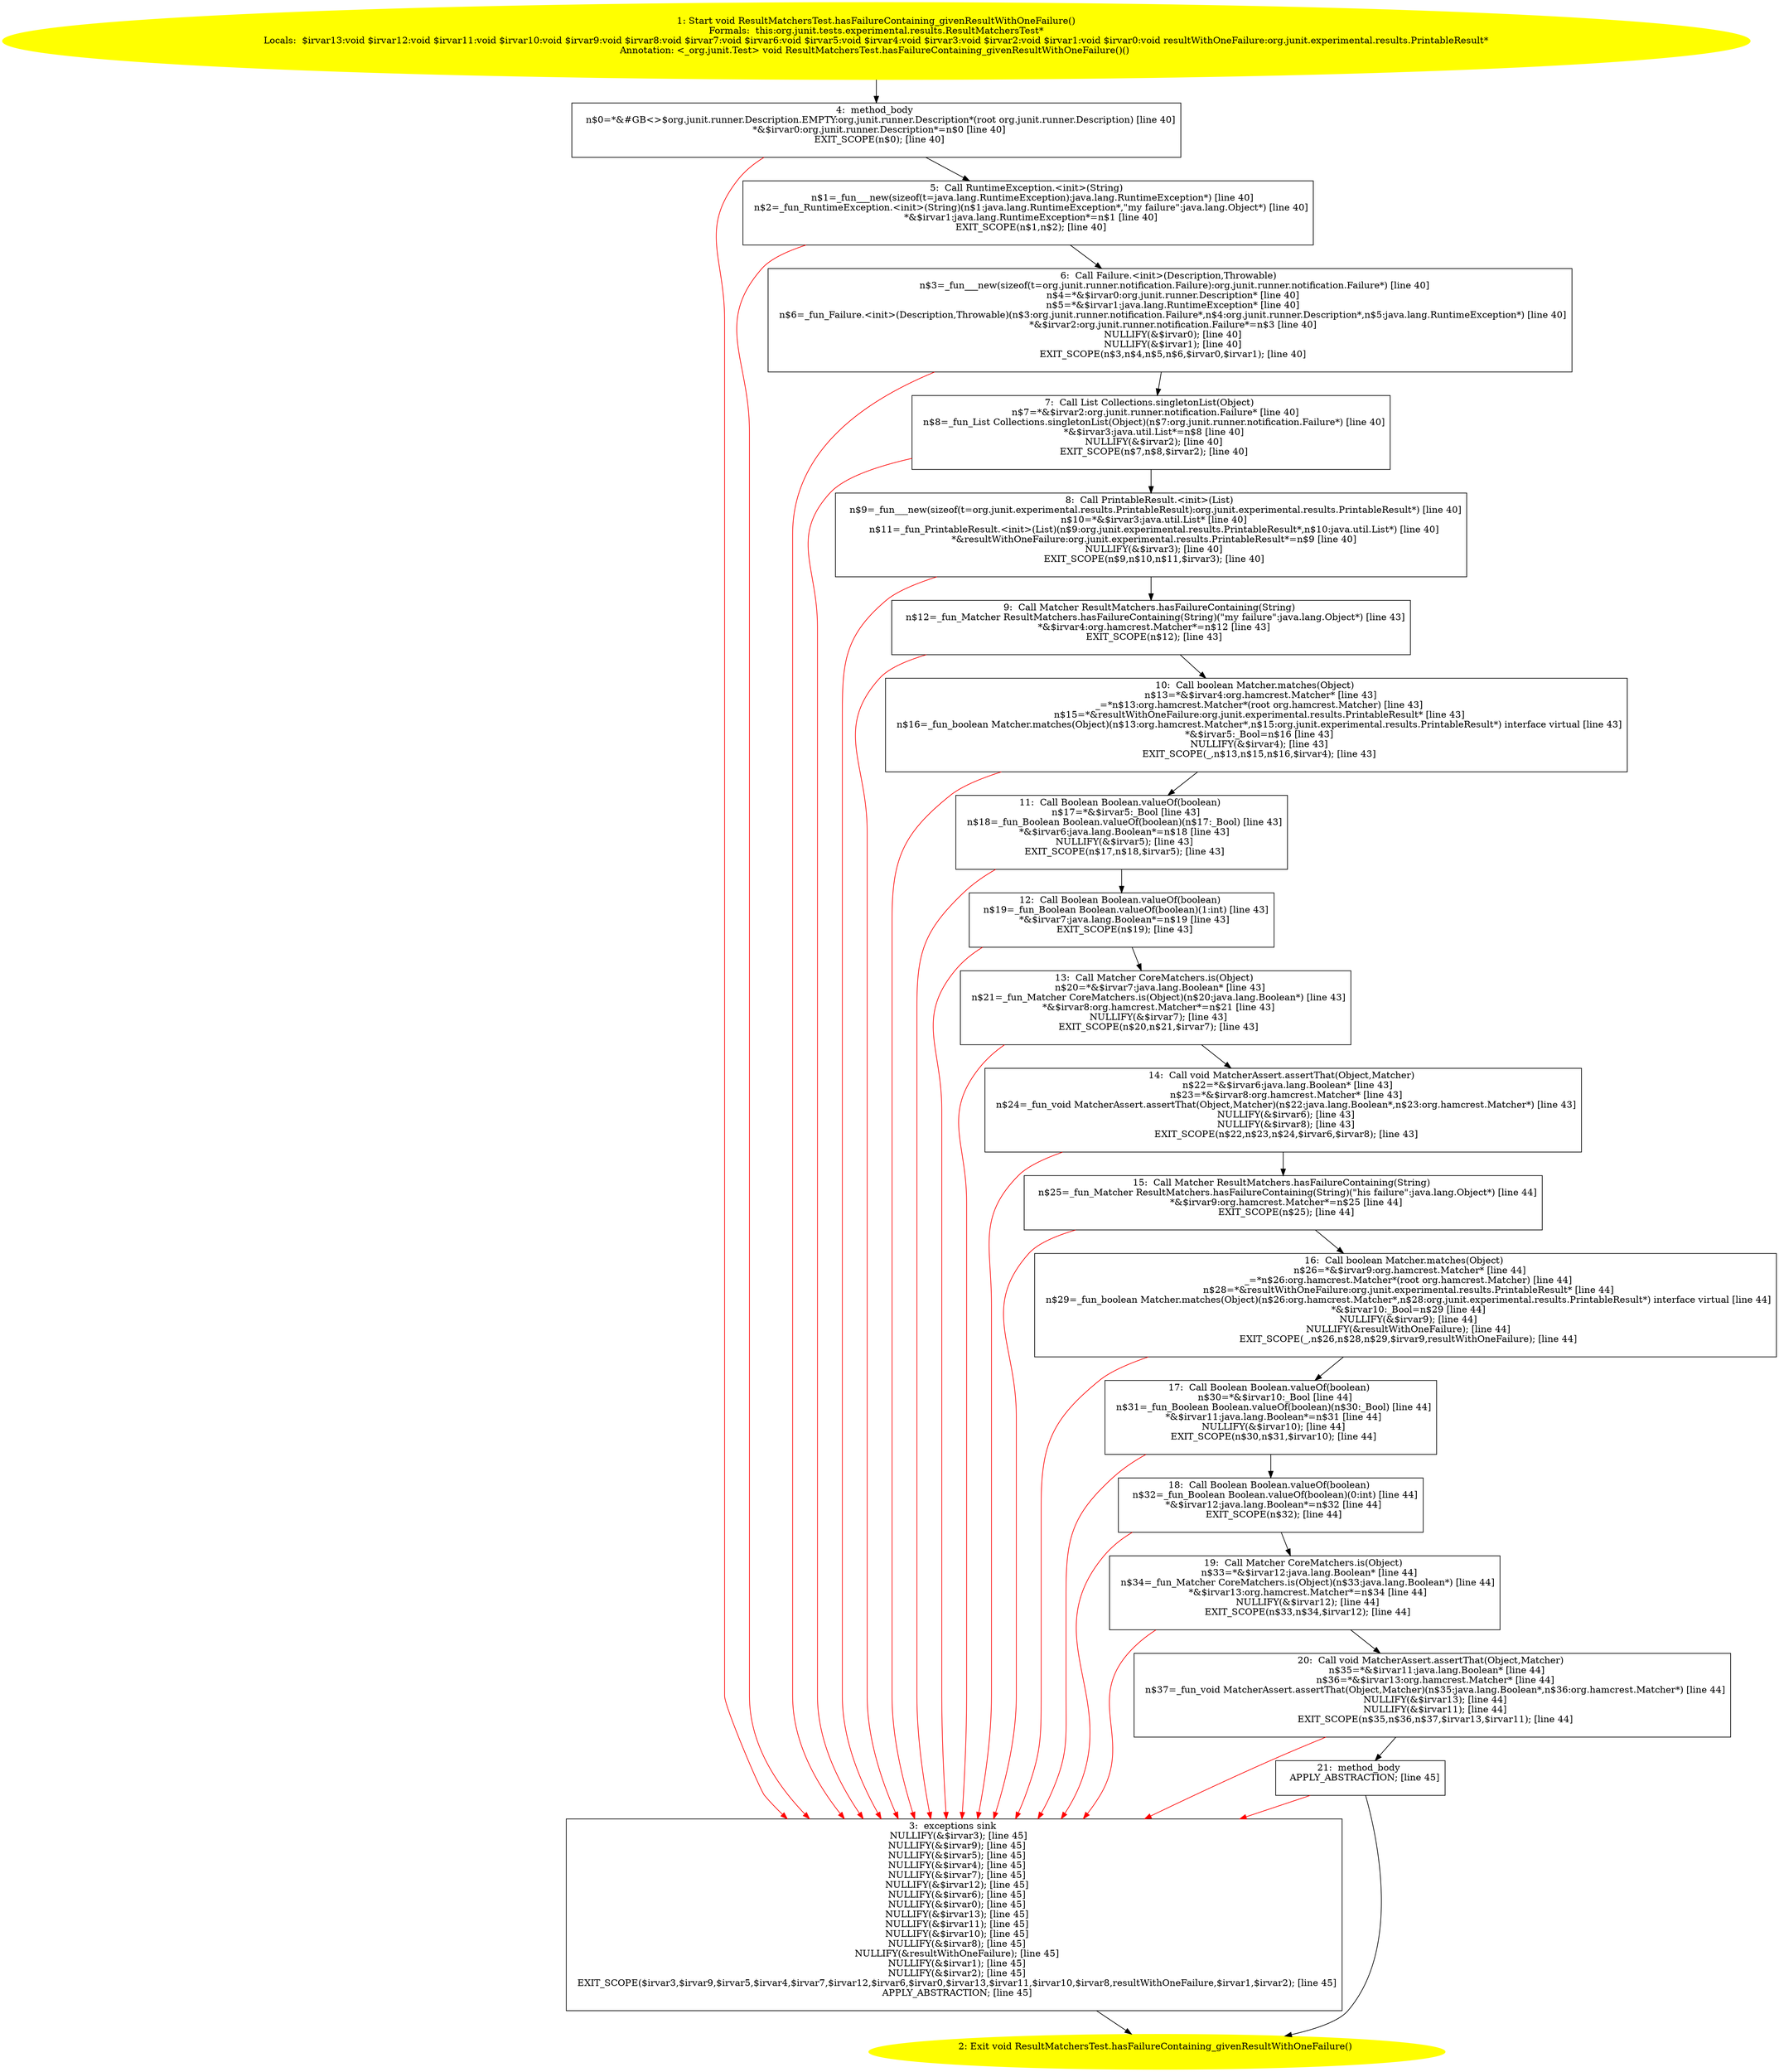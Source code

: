 /* @generated */
digraph cfg {
"org.junit.tests.experimental.results.ResultMatchersTest.hasFailureContaining_givenResultWithOneFailu.1295569c9f678d45380fc3f11ad61803_1" [label="1: Start void ResultMatchersTest.hasFailureContaining_givenResultWithOneFailure()\nFormals:  this:org.junit.tests.experimental.results.ResultMatchersTest*\nLocals:  $irvar13:void $irvar12:void $irvar11:void $irvar10:void $irvar9:void $irvar8:void $irvar7:void $irvar6:void $irvar5:void $irvar4:void $irvar3:void $irvar2:void $irvar1:void $irvar0:void resultWithOneFailure:org.junit.experimental.results.PrintableResult*\nAnnotation: <_org.junit.Test> void ResultMatchersTest.hasFailureContaining_givenResultWithOneFailure()() \n  " color=yellow style=filled]
	

	 "org.junit.tests.experimental.results.ResultMatchersTest.hasFailureContaining_givenResultWithOneFailu.1295569c9f678d45380fc3f11ad61803_1" -> "org.junit.tests.experimental.results.ResultMatchersTest.hasFailureContaining_givenResultWithOneFailu.1295569c9f678d45380fc3f11ad61803_4" ;
"org.junit.tests.experimental.results.ResultMatchersTest.hasFailureContaining_givenResultWithOneFailu.1295569c9f678d45380fc3f11ad61803_2" [label="2: Exit void ResultMatchersTest.hasFailureContaining_givenResultWithOneFailure() \n  " color=yellow style=filled]
	

"org.junit.tests.experimental.results.ResultMatchersTest.hasFailureContaining_givenResultWithOneFailu.1295569c9f678d45380fc3f11ad61803_3" [label="3:  exceptions sink \n   NULLIFY(&$irvar3); [line 45]\n  NULLIFY(&$irvar9); [line 45]\n  NULLIFY(&$irvar5); [line 45]\n  NULLIFY(&$irvar4); [line 45]\n  NULLIFY(&$irvar7); [line 45]\n  NULLIFY(&$irvar12); [line 45]\n  NULLIFY(&$irvar6); [line 45]\n  NULLIFY(&$irvar0); [line 45]\n  NULLIFY(&$irvar13); [line 45]\n  NULLIFY(&$irvar11); [line 45]\n  NULLIFY(&$irvar10); [line 45]\n  NULLIFY(&$irvar8); [line 45]\n  NULLIFY(&resultWithOneFailure); [line 45]\n  NULLIFY(&$irvar1); [line 45]\n  NULLIFY(&$irvar2); [line 45]\n  EXIT_SCOPE($irvar3,$irvar9,$irvar5,$irvar4,$irvar7,$irvar12,$irvar6,$irvar0,$irvar13,$irvar11,$irvar10,$irvar8,resultWithOneFailure,$irvar1,$irvar2); [line 45]\n  APPLY_ABSTRACTION; [line 45]\n " shape="box"]
	

	 "org.junit.tests.experimental.results.ResultMatchersTest.hasFailureContaining_givenResultWithOneFailu.1295569c9f678d45380fc3f11ad61803_3" -> "org.junit.tests.experimental.results.ResultMatchersTest.hasFailureContaining_givenResultWithOneFailu.1295569c9f678d45380fc3f11ad61803_2" ;
"org.junit.tests.experimental.results.ResultMatchersTest.hasFailureContaining_givenResultWithOneFailu.1295569c9f678d45380fc3f11ad61803_4" [label="4:  method_body \n   n$0=*&#GB<>$org.junit.runner.Description.EMPTY:org.junit.runner.Description*(root org.junit.runner.Description) [line 40]\n  *&$irvar0:org.junit.runner.Description*=n$0 [line 40]\n  EXIT_SCOPE(n$0); [line 40]\n " shape="box"]
	

	 "org.junit.tests.experimental.results.ResultMatchersTest.hasFailureContaining_givenResultWithOneFailu.1295569c9f678d45380fc3f11ad61803_4" -> "org.junit.tests.experimental.results.ResultMatchersTest.hasFailureContaining_givenResultWithOneFailu.1295569c9f678d45380fc3f11ad61803_5" ;
	 "org.junit.tests.experimental.results.ResultMatchersTest.hasFailureContaining_givenResultWithOneFailu.1295569c9f678d45380fc3f11ad61803_4" -> "org.junit.tests.experimental.results.ResultMatchersTest.hasFailureContaining_givenResultWithOneFailu.1295569c9f678d45380fc3f11ad61803_3" [color="red" ];
"org.junit.tests.experimental.results.ResultMatchersTest.hasFailureContaining_givenResultWithOneFailu.1295569c9f678d45380fc3f11ad61803_5" [label="5:  Call RuntimeException.<init>(String) \n   n$1=_fun___new(sizeof(t=java.lang.RuntimeException):java.lang.RuntimeException*) [line 40]\n  n$2=_fun_RuntimeException.<init>(String)(n$1:java.lang.RuntimeException*,\"my failure\":java.lang.Object*) [line 40]\n  *&$irvar1:java.lang.RuntimeException*=n$1 [line 40]\n  EXIT_SCOPE(n$1,n$2); [line 40]\n " shape="box"]
	

	 "org.junit.tests.experimental.results.ResultMatchersTest.hasFailureContaining_givenResultWithOneFailu.1295569c9f678d45380fc3f11ad61803_5" -> "org.junit.tests.experimental.results.ResultMatchersTest.hasFailureContaining_givenResultWithOneFailu.1295569c9f678d45380fc3f11ad61803_6" ;
	 "org.junit.tests.experimental.results.ResultMatchersTest.hasFailureContaining_givenResultWithOneFailu.1295569c9f678d45380fc3f11ad61803_5" -> "org.junit.tests.experimental.results.ResultMatchersTest.hasFailureContaining_givenResultWithOneFailu.1295569c9f678d45380fc3f11ad61803_3" [color="red" ];
"org.junit.tests.experimental.results.ResultMatchersTest.hasFailureContaining_givenResultWithOneFailu.1295569c9f678d45380fc3f11ad61803_6" [label="6:  Call Failure.<init>(Description,Throwable) \n   n$3=_fun___new(sizeof(t=org.junit.runner.notification.Failure):org.junit.runner.notification.Failure*) [line 40]\n  n$4=*&$irvar0:org.junit.runner.Description* [line 40]\n  n$5=*&$irvar1:java.lang.RuntimeException* [line 40]\n  n$6=_fun_Failure.<init>(Description,Throwable)(n$3:org.junit.runner.notification.Failure*,n$4:org.junit.runner.Description*,n$5:java.lang.RuntimeException*) [line 40]\n  *&$irvar2:org.junit.runner.notification.Failure*=n$3 [line 40]\n  NULLIFY(&$irvar0); [line 40]\n  NULLIFY(&$irvar1); [line 40]\n  EXIT_SCOPE(n$3,n$4,n$5,n$6,$irvar0,$irvar1); [line 40]\n " shape="box"]
	

	 "org.junit.tests.experimental.results.ResultMatchersTest.hasFailureContaining_givenResultWithOneFailu.1295569c9f678d45380fc3f11ad61803_6" -> "org.junit.tests.experimental.results.ResultMatchersTest.hasFailureContaining_givenResultWithOneFailu.1295569c9f678d45380fc3f11ad61803_7" ;
	 "org.junit.tests.experimental.results.ResultMatchersTest.hasFailureContaining_givenResultWithOneFailu.1295569c9f678d45380fc3f11ad61803_6" -> "org.junit.tests.experimental.results.ResultMatchersTest.hasFailureContaining_givenResultWithOneFailu.1295569c9f678d45380fc3f11ad61803_3" [color="red" ];
"org.junit.tests.experimental.results.ResultMatchersTest.hasFailureContaining_givenResultWithOneFailu.1295569c9f678d45380fc3f11ad61803_7" [label="7:  Call List Collections.singletonList(Object) \n   n$7=*&$irvar2:org.junit.runner.notification.Failure* [line 40]\n  n$8=_fun_List Collections.singletonList(Object)(n$7:org.junit.runner.notification.Failure*) [line 40]\n  *&$irvar3:java.util.List*=n$8 [line 40]\n  NULLIFY(&$irvar2); [line 40]\n  EXIT_SCOPE(n$7,n$8,$irvar2); [line 40]\n " shape="box"]
	

	 "org.junit.tests.experimental.results.ResultMatchersTest.hasFailureContaining_givenResultWithOneFailu.1295569c9f678d45380fc3f11ad61803_7" -> "org.junit.tests.experimental.results.ResultMatchersTest.hasFailureContaining_givenResultWithOneFailu.1295569c9f678d45380fc3f11ad61803_8" ;
	 "org.junit.tests.experimental.results.ResultMatchersTest.hasFailureContaining_givenResultWithOneFailu.1295569c9f678d45380fc3f11ad61803_7" -> "org.junit.tests.experimental.results.ResultMatchersTest.hasFailureContaining_givenResultWithOneFailu.1295569c9f678d45380fc3f11ad61803_3" [color="red" ];
"org.junit.tests.experimental.results.ResultMatchersTest.hasFailureContaining_givenResultWithOneFailu.1295569c9f678d45380fc3f11ad61803_8" [label="8:  Call PrintableResult.<init>(List) \n   n$9=_fun___new(sizeof(t=org.junit.experimental.results.PrintableResult):org.junit.experimental.results.PrintableResult*) [line 40]\n  n$10=*&$irvar3:java.util.List* [line 40]\n  n$11=_fun_PrintableResult.<init>(List)(n$9:org.junit.experimental.results.PrintableResult*,n$10:java.util.List*) [line 40]\n  *&resultWithOneFailure:org.junit.experimental.results.PrintableResult*=n$9 [line 40]\n  NULLIFY(&$irvar3); [line 40]\n  EXIT_SCOPE(n$9,n$10,n$11,$irvar3); [line 40]\n " shape="box"]
	

	 "org.junit.tests.experimental.results.ResultMatchersTest.hasFailureContaining_givenResultWithOneFailu.1295569c9f678d45380fc3f11ad61803_8" -> "org.junit.tests.experimental.results.ResultMatchersTest.hasFailureContaining_givenResultWithOneFailu.1295569c9f678d45380fc3f11ad61803_9" ;
	 "org.junit.tests.experimental.results.ResultMatchersTest.hasFailureContaining_givenResultWithOneFailu.1295569c9f678d45380fc3f11ad61803_8" -> "org.junit.tests.experimental.results.ResultMatchersTest.hasFailureContaining_givenResultWithOneFailu.1295569c9f678d45380fc3f11ad61803_3" [color="red" ];
"org.junit.tests.experimental.results.ResultMatchersTest.hasFailureContaining_givenResultWithOneFailu.1295569c9f678d45380fc3f11ad61803_9" [label="9:  Call Matcher ResultMatchers.hasFailureContaining(String) \n   n$12=_fun_Matcher ResultMatchers.hasFailureContaining(String)(\"my failure\":java.lang.Object*) [line 43]\n  *&$irvar4:org.hamcrest.Matcher*=n$12 [line 43]\n  EXIT_SCOPE(n$12); [line 43]\n " shape="box"]
	

	 "org.junit.tests.experimental.results.ResultMatchersTest.hasFailureContaining_givenResultWithOneFailu.1295569c9f678d45380fc3f11ad61803_9" -> "org.junit.tests.experimental.results.ResultMatchersTest.hasFailureContaining_givenResultWithOneFailu.1295569c9f678d45380fc3f11ad61803_10" ;
	 "org.junit.tests.experimental.results.ResultMatchersTest.hasFailureContaining_givenResultWithOneFailu.1295569c9f678d45380fc3f11ad61803_9" -> "org.junit.tests.experimental.results.ResultMatchersTest.hasFailureContaining_givenResultWithOneFailu.1295569c9f678d45380fc3f11ad61803_3" [color="red" ];
"org.junit.tests.experimental.results.ResultMatchersTest.hasFailureContaining_givenResultWithOneFailu.1295569c9f678d45380fc3f11ad61803_10" [label="10:  Call boolean Matcher.matches(Object) \n   n$13=*&$irvar4:org.hamcrest.Matcher* [line 43]\n  _=*n$13:org.hamcrest.Matcher*(root org.hamcrest.Matcher) [line 43]\n  n$15=*&resultWithOneFailure:org.junit.experimental.results.PrintableResult* [line 43]\n  n$16=_fun_boolean Matcher.matches(Object)(n$13:org.hamcrest.Matcher*,n$15:org.junit.experimental.results.PrintableResult*) interface virtual [line 43]\n  *&$irvar5:_Bool=n$16 [line 43]\n  NULLIFY(&$irvar4); [line 43]\n  EXIT_SCOPE(_,n$13,n$15,n$16,$irvar4); [line 43]\n " shape="box"]
	

	 "org.junit.tests.experimental.results.ResultMatchersTest.hasFailureContaining_givenResultWithOneFailu.1295569c9f678d45380fc3f11ad61803_10" -> "org.junit.tests.experimental.results.ResultMatchersTest.hasFailureContaining_givenResultWithOneFailu.1295569c9f678d45380fc3f11ad61803_11" ;
	 "org.junit.tests.experimental.results.ResultMatchersTest.hasFailureContaining_givenResultWithOneFailu.1295569c9f678d45380fc3f11ad61803_10" -> "org.junit.tests.experimental.results.ResultMatchersTest.hasFailureContaining_givenResultWithOneFailu.1295569c9f678d45380fc3f11ad61803_3" [color="red" ];
"org.junit.tests.experimental.results.ResultMatchersTest.hasFailureContaining_givenResultWithOneFailu.1295569c9f678d45380fc3f11ad61803_11" [label="11:  Call Boolean Boolean.valueOf(boolean) \n   n$17=*&$irvar5:_Bool [line 43]\n  n$18=_fun_Boolean Boolean.valueOf(boolean)(n$17:_Bool) [line 43]\n  *&$irvar6:java.lang.Boolean*=n$18 [line 43]\n  NULLIFY(&$irvar5); [line 43]\n  EXIT_SCOPE(n$17,n$18,$irvar5); [line 43]\n " shape="box"]
	

	 "org.junit.tests.experimental.results.ResultMatchersTest.hasFailureContaining_givenResultWithOneFailu.1295569c9f678d45380fc3f11ad61803_11" -> "org.junit.tests.experimental.results.ResultMatchersTest.hasFailureContaining_givenResultWithOneFailu.1295569c9f678d45380fc3f11ad61803_12" ;
	 "org.junit.tests.experimental.results.ResultMatchersTest.hasFailureContaining_givenResultWithOneFailu.1295569c9f678d45380fc3f11ad61803_11" -> "org.junit.tests.experimental.results.ResultMatchersTest.hasFailureContaining_givenResultWithOneFailu.1295569c9f678d45380fc3f11ad61803_3" [color="red" ];
"org.junit.tests.experimental.results.ResultMatchersTest.hasFailureContaining_givenResultWithOneFailu.1295569c9f678d45380fc3f11ad61803_12" [label="12:  Call Boolean Boolean.valueOf(boolean) \n   n$19=_fun_Boolean Boolean.valueOf(boolean)(1:int) [line 43]\n  *&$irvar7:java.lang.Boolean*=n$19 [line 43]\n  EXIT_SCOPE(n$19); [line 43]\n " shape="box"]
	

	 "org.junit.tests.experimental.results.ResultMatchersTest.hasFailureContaining_givenResultWithOneFailu.1295569c9f678d45380fc3f11ad61803_12" -> "org.junit.tests.experimental.results.ResultMatchersTest.hasFailureContaining_givenResultWithOneFailu.1295569c9f678d45380fc3f11ad61803_13" ;
	 "org.junit.tests.experimental.results.ResultMatchersTest.hasFailureContaining_givenResultWithOneFailu.1295569c9f678d45380fc3f11ad61803_12" -> "org.junit.tests.experimental.results.ResultMatchersTest.hasFailureContaining_givenResultWithOneFailu.1295569c9f678d45380fc3f11ad61803_3" [color="red" ];
"org.junit.tests.experimental.results.ResultMatchersTest.hasFailureContaining_givenResultWithOneFailu.1295569c9f678d45380fc3f11ad61803_13" [label="13:  Call Matcher CoreMatchers.is(Object) \n   n$20=*&$irvar7:java.lang.Boolean* [line 43]\n  n$21=_fun_Matcher CoreMatchers.is(Object)(n$20:java.lang.Boolean*) [line 43]\n  *&$irvar8:org.hamcrest.Matcher*=n$21 [line 43]\n  NULLIFY(&$irvar7); [line 43]\n  EXIT_SCOPE(n$20,n$21,$irvar7); [line 43]\n " shape="box"]
	

	 "org.junit.tests.experimental.results.ResultMatchersTest.hasFailureContaining_givenResultWithOneFailu.1295569c9f678d45380fc3f11ad61803_13" -> "org.junit.tests.experimental.results.ResultMatchersTest.hasFailureContaining_givenResultWithOneFailu.1295569c9f678d45380fc3f11ad61803_14" ;
	 "org.junit.tests.experimental.results.ResultMatchersTest.hasFailureContaining_givenResultWithOneFailu.1295569c9f678d45380fc3f11ad61803_13" -> "org.junit.tests.experimental.results.ResultMatchersTest.hasFailureContaining_givenResultWithOneFailu.1295569c9f678d45380fc3f11ad61803_3" [color="red" ];
"org.junit.tests.experimental.results.ResultMatchersTest.hasFailureContaining_givenResultWithOneFailu.1295569c9f678d45380fc3f11ad61803_14" [label="14:  Call void MatcherAssert.assertThat(Object,Matcher) \n   n$22=*&$irvar6:java.lang.Boolean* [line 43]\n  n$23=*&$irvar8:org.hamcrest.Matcher* [line 43]\n  n$24=_fun_void MatcherAssert.assertThat(Object,Matcher)(n$22:java.lang.Boolean*,n$23:org.hamcrest.Matcher*) [line 43]\n  NULLIFY(&$irvar6); [line 43]\n  NULLIFY(&$irvar8); [line 43]\n  EXIT_SCOPE(n$22,n$23,n$24,$irvar6,$irvar8); [line 43]\n " shape="box"]
	

	 "org.junit.tests.experimental.results.ResultMatchersTest.hasFailureContaining_givenResultWithOneFailu.1295569c9f678d45380fc3f11ad61803_14" -> "org.junit.tests.experimental.results.ResultMatchersTest.hasFailureContaining_givenResultWithOneFailu.1295569c9f678d45380fc3f11ad61803_15" ;
	 "org.junit.tests.experimental.results.ResultMatchersTest.hasFailureContaining_givenResultWithOneFailu.1295569c9f678d45380fc3f11ad61803_14" -> "org.junit.tests.experimental.results.ResultMatchersTest.hasFailureContaining_givenResultWithOneFailu.1295569c9f678d45380fc3f11ad61803_3" [color="red" ];
"org.junit.tests.experimental.results.ResultMatchersTest.hasFailureContaining_givenResultWithOneFailu.1295569c9f678d45380fc3f11ad61803_15" [label="15:  Call Matcher ResultMatchers.hasFailureContaining(String) \n   n$25=_fun_Matcher ResultMatchers.hasFailureContaining(String)(\"his failure\":java.lang.Object*) [line 44]\n  *&$irvar9:org.hamcrest.Matcher*=n$25 [line 44]\n  EXIT_SCOPE(n$25); [line 44]\n " shape="box"]
	

	 "org.junit.tests.experimental.results.ResultMatchersTest.hasFailureContaining_givenResultWithOneFailu.1295569c9f678d45380fc3f11ad61803_15" -> "org.junit.tests.experimental.results.ResultMatchersTest.hasFailureContaining_givenResultWithOneFailu.1295569c9f678d45380fc3f11ad61803_16" ;
	 "org.junit.tests.experimental.results.ResultMatchersTest.hasFailureContaining_givenResultWithOneFailu.1295569c9f678d45380fc3f11ad61803_15" -> "org.junit.tests.experimental.results.ResultMatchersTest.hasFailureContaining_givenResultWithOneFailu.1295569c9f678d45380fc3f11ad61803_3" [color="red" ];
"org.junit.tests.experimental.results.ResultMatchersTest.hasFailureContaining_givenResultWithOneFailu.1295569c9f678d45380fc3f11ad61803_16" [label="16:  Call boolean Matcher.matches(Object) \n   n$26=*&$irvar9:org.hamcrest.Matcher* [line 44]\n  _=*n$26:org.hamcrest.Matcher*(root org.hamcrest.Matcher) [line 44]\n  n$28=*&resultWithOneFailure:org.junit.experimental.results.PrintableResult* [line 44]\n  n$29=_fun_boolean Matcher.matches(Object)(n$26:org.hamcrest.Matcher*,n$28:org.junit.experimental.results.PrintableResult*) interface virtual [line 44]\n  *&$irvar10:_Bool=n$29 [line 44]\n  NULLIFY(&$irvar9); [line 44]\n  NULLIFY(&resultWithOneFailure); [line 44]\n  EXIT_SCOPE(_,n$26,n$28,n$29,$irvar9,resultWithOneFailure); [line 44]\n " shape="box"]
	

	 "org.junit.tests.experimental.results.ResultMatchersTest.hasFailureContaining_givenResultWithOneFailu.1295569c9f678d45380fc3f11ad61803_16" -> "org.junit.tests.experimental.results.ResultMatchersTest.hasFailureContaining_givenResultWithOneFailu.1295569c9f678d45380fc3f11ad61803_17" ;
	 "org.junit.tests.experimental.results.ResultMatchersTest.hasFailureContaining_givenResultWithOneFailu.1295569c9f678d45380fc3f11ad61803_16" -> "org.junit.tests.experimental.results.ResultMatchersTest.hasFailureContaining_givenResultWithOneFailu.1295569c9f678d45380fc3f11ad61803_3" [color="red" ];
"org.junit.tests.experimental.results.ResultMatchersTest.hasFailureContaining_givenResultWithOneFailu.1295569c9f678d45380fc3f11ad61803_17" [label="17:  Call Boolean Boolean.valueOf(boolean) \n   n$30=*&$irvar10:_Bool [line 44]\n  n$31=_fun_Boolean Boolean.valueOf(boolean)(n$30:_Bool) [line 44]\n  *&$irvar11:java.lang.Boolean*=n$31 [line 44]\n  NULLIFY(&$irvar10); [line 44]\n  EXIT_SCOPE(n$30,n$31,$irvar10); [line 44]\n " shape="box"]
	

	 "org.junit.tests.experimental.results.ResultMatchersTest.hasFailureContaining_givenResultWithOneFailu.1295569c9f678d45380fc3f11ad61803_17" -> "org.junit.tests.experimental.results.ResultMatchersTest.hasFailureContaining_givenResultWithOneFailu.1295569c9f678d45380fc3f11ad61803_18" ;
	 "org.junit.tests.experimental.results.ResultMatchersTest.hasFailureContaining_givenResultWithOneFailu.1295569c9f678d45380fc3f11ad61803_17" -> "org.junit.tests.experimental.results.ResultMatchersTest.hasFailureContaining_givenResultWithOneFailu.1295569c9f678d45380fc3f11ad61803_3" [color="red" ];
"org.junit.tests.experimental.results.ResultMatchersTest.hasFailureContaining_givenResultWithOneFailu.1295569c9f678d45380fc3f11ad61803_18" [label="18:  Call Boolean Boolean.valueOf(boolean) \n   n$32=_fun_Boolean Boolean.valueOf(boolean)(0:int) [line 44]\n  *&$irvar12:java.lang.Boolean*=n$32 [line 44]\n  EXIT_SCOPE(n$32); [line 44]\n " shape="box"]
	

	 "org.junit.tests.experimental.results.ResultMatchersTest.hasFailureContaining_givenResultWithOneFailu.1295569c9f678d45380fc3f11ad61803_18" -> "org.junit.tests.experimental.results.ResultMatchersTest.hasFailureContaining_givenResultWithOneFailu.1295569c9f678d45380fc3f11ad61803_19" ;
	 "org.junit.tests.experimental.results.ResultMatchersTest.hasFailureContaining_givenResultWithOneFailu.1295569c9f678d45380fc3f11ad61803_18" -> "org.junit.tests.experimental.results.ResultMatchersTest.hasFailureContaining_givenResultWithOneFailu.1295569c9f678d45380fc3f11ad61803_3" [color="red" ];
"org.junit.tests.experimental.results.ResultMatchersTest.hasFailureContaining_givenResultWithOneFailu.1295569c9f678d45380fc3f11ad61803_19" [label="19:  Call Matcher CoreMatchers.is(Object) \n   n$33=*&$irvar12:java.lang.Boolean* [line 44]\n  n$34=_fun_Matcher CoreMatchers.is(Object)(n$33:java.lang.Boolean*) [line 44]\n  *&$irvar13:org.hamcrest.Matcher*=n$34 [line 44]\n  NULLIFY(&$irvar12); [line 44]\n  EXIT_SCOPE(n$33,n$34,$irvar12); [line 44]\n " shape="box"]
	

	 "org.junit.tests.experimental.results.ResultMatchersTest.hasFailureContaining_givenResultWithOneFailu.1295569c9f678d45380fc3f11ad61803_19" -> "org.junit.tests.experimental.results.ResultMatchersTest.hasFailureContaining_givenResultWithOneFailu.1295569c9f678d45380fc3f11ad61803_20" ;
	 "org.junit.tests.experimental.results.ResultMatchersTest.hasFailureContaining_givenResultWithOneFailu.1295569c9f678d45380fc3f11ad61803_19" -> "org.junit.tests.experimental.results.ResultMatchersTest.hasFailureContaining_givenResultWithOneFailu.1295569c9f678d45380fc3f11ad61803_3" [color="red" ];
"org.junit.tests.experimental.results.ResultMatchersTest.hasFailureContaining_givenResultWithOneFailu.1295569c9f678d45380fc3f11ad61803_20" [label="20:  Call void MatcherAssert.assertThat(Object,Matcher) \n   n$35=*&$irvar11:java.lang.Boolean* [line 44]\n  n$36=*&$irvar13:org.hamcrest.Matcher* [line 44]\n  n$37=_fun_void MatcherAssert.assertThat(Object,Matcher)(n$35:java.lang.Boolean*,n$36:org.hamcrest.Matcher*) [line 44]\n  NULLIFY(&$irvar13); [line 44]\n  NULLIFY(&$irvar11); [line 44]\n  EXIT_SCOPE(n$35,n$36,n$37,$irvar13,$irvar11); [line 44]\n " shape="box"]
	

	 "org.junit.tests.experimental.results.ResultMatchersTest.hasFailureContaining_givenResultWithOneFailu.1295569c9f678d45380fc3f11ad61803_20" -> "org.junit.tests.experimental.results.ResultMatchersTest.hasFailureContaining_givenResultWithOneFailu.1295569c9f678d45380fc3f11ad61803_21" ;
	 "org.junit.tests.experimental.results.ResultMatchersTest.hasFailureContaining_givenResultWithOneFailu.1295569c9f678d45380fc3f11ad61803_20" -> "org.junit.tests.experimental.results.ResultMatchersTest.hasFailureContaining_givenResultWithOneFailu.1295569c9f678d45380fc3f11ad61803_3" [color="red" ];
"org.junit.tests.experimental.results.ResultMatchersTest.hasFailureContaining_givenResultWithOneFailu.1295569c9f678d45380fc3f11ad61803_21" [label="21:  method_body \n   APPLY_ABSTRACTION; [line 45]\n " shape="box"]
	

	 "org.junit.tests.experimental.results.ResultMatchersTest.hasFailureContaining_givenResultWithOneFailu.1295569c9f678d45380fc3f11ad61803_21" -> "org.junit.tests.experimental.results.ResultMatchersTest.hasFailureContaining_givenResultWithOneFailu.1295569c9f678d45380fc3f11ad61803_2" ;
	 "org.junit.tests.experimental.results.ResultMatchersTest.hasFailureContaining_givenResultWithOneFailu.1295569c9f678d45380fc3f11ad61803_21" -> "org.junit.tests.experimental.results.ResultMatchersTest.hasFailureContaining_givenResultWithOneFailu.1295569c9f678d45380fc3f11ad61803_3" [color="red" ];
}
